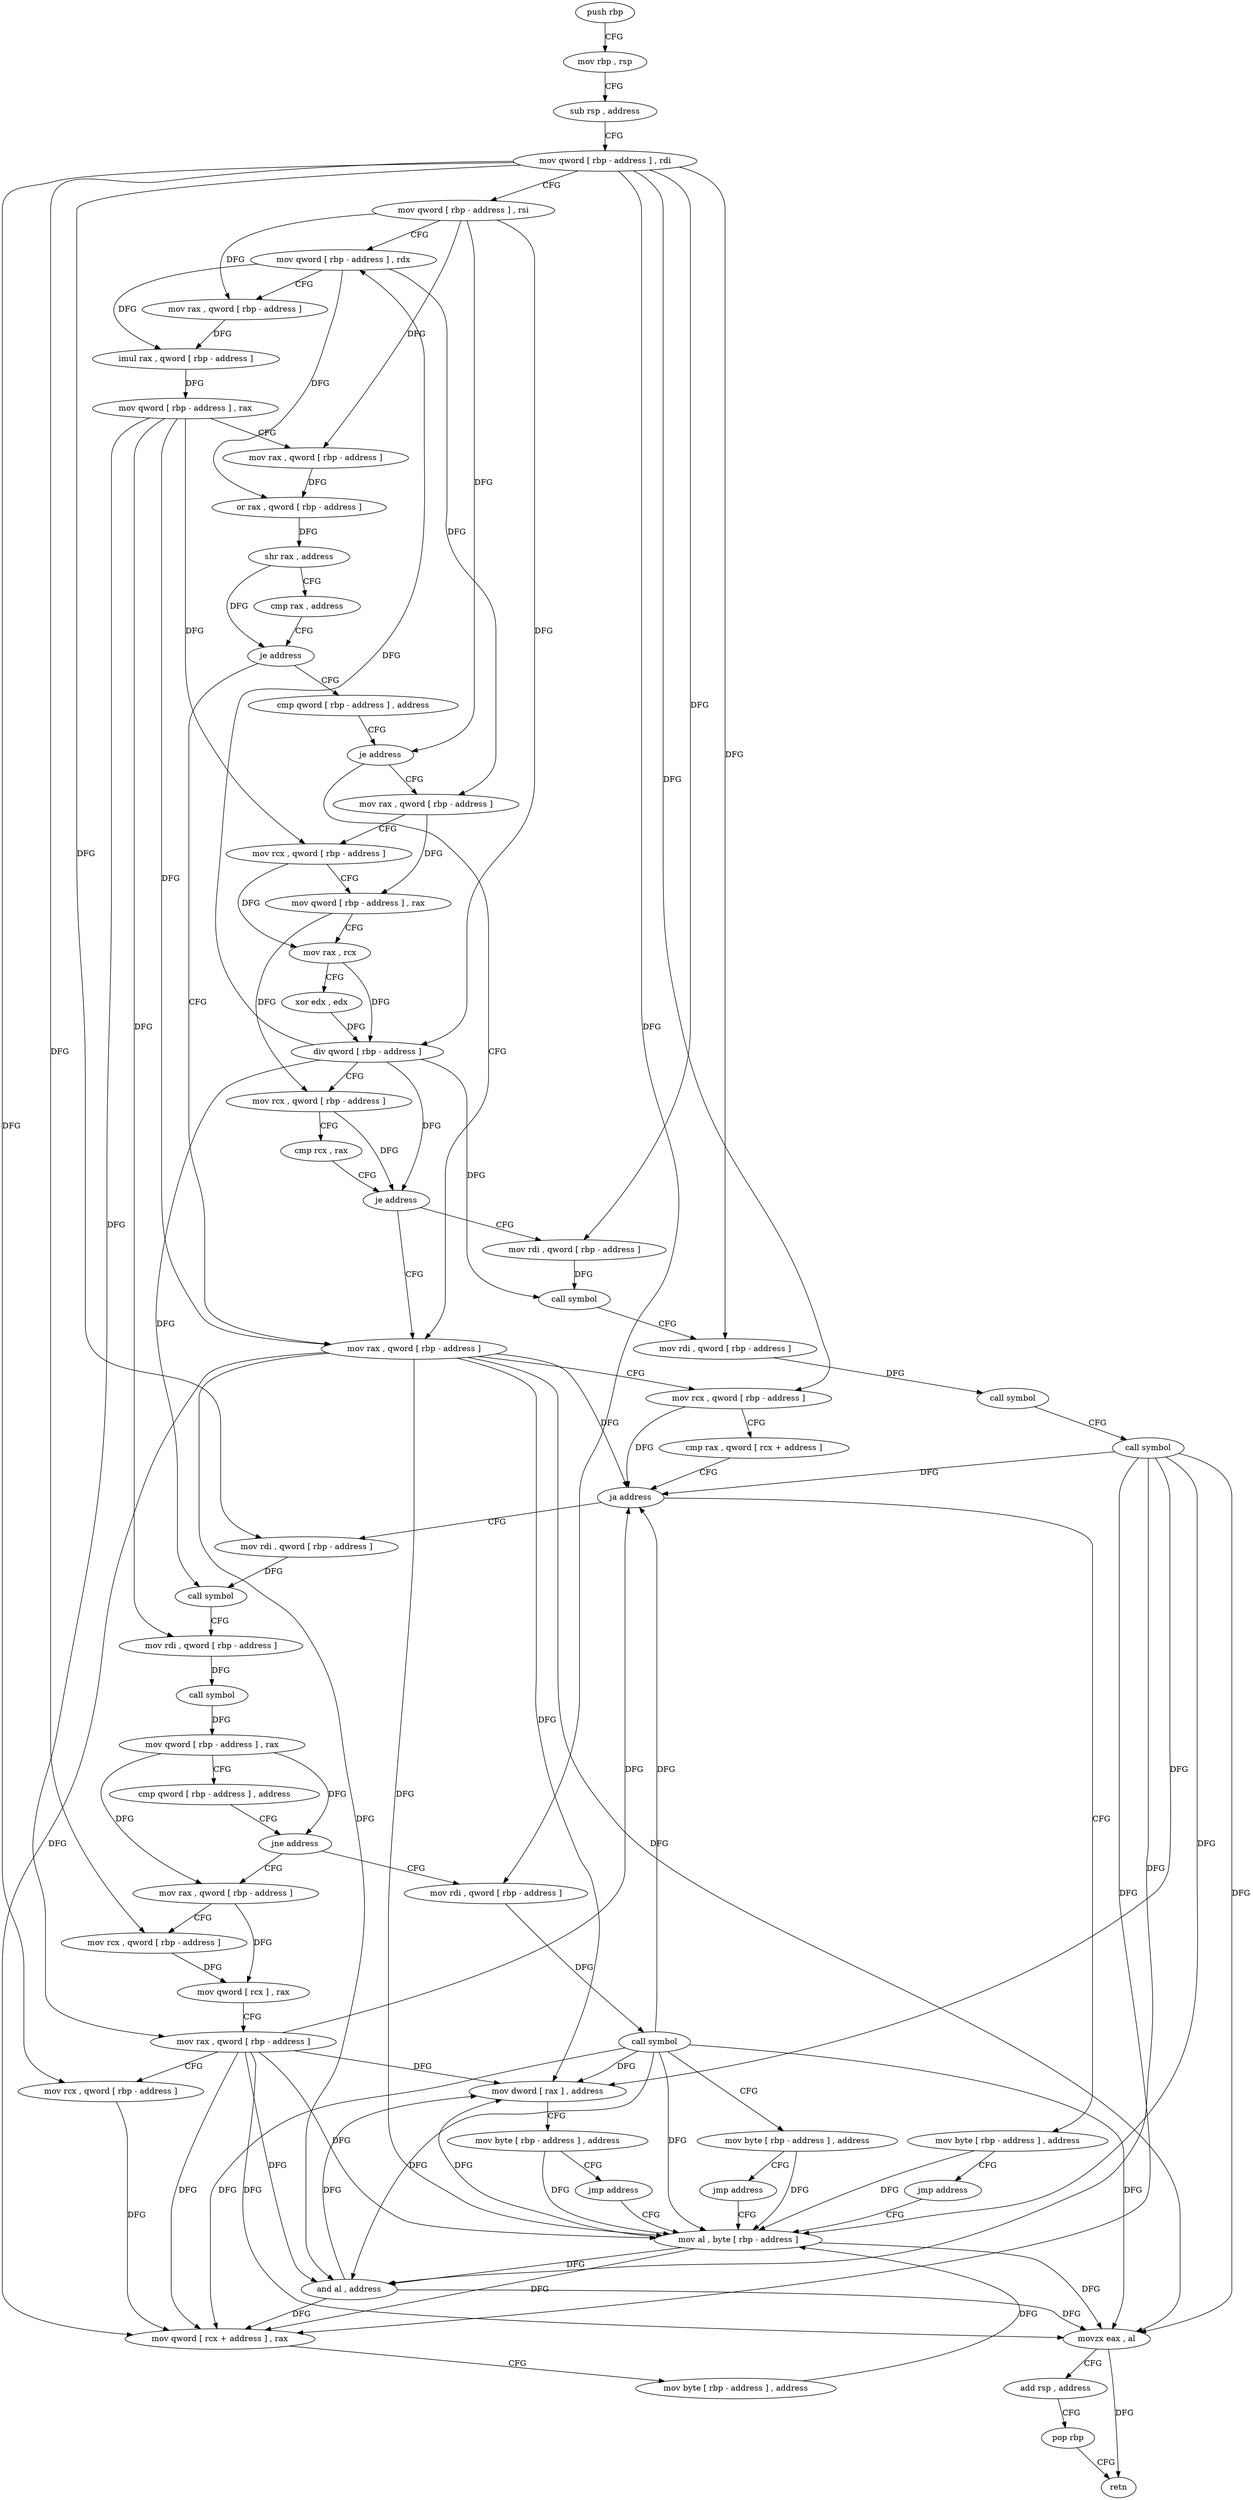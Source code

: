 digraph "func" {
"490784" [label = "push rbp" ]
"490785" [label = "mov rbp , rsp" ]
"490788" [label = "sub rsp , address" ]
"490792" [label = "mov qword [ rbp - address ] , rdi" ]
"490796" [label = "mov qword [ rbp - address ] , rsi" ]
"490800" [label = "mov qword [ rbp - address ] , rdx" ]
"490804" [label = "mov rax , qword [ rbp - address ]" ]
"490808" [label = "imul rax , qword [ rbp - address ]" ]
"490813" [label = "mov qword [ rbp - address ] , rax" ]
"490817" [label = "mov rax , qword [ rbp - address ]" ]
"490821" [label = "or rax , qword [ rbp - address ]" ]
"490825" [label = "shr rax , address" ]
"490829" [label = "cmp rax , address" ]
"490833" [label = "je address" ]
"490922" [label = "mov rax , qword [ rbp - address ]" ]
"490839" [label = "cmp qword [ rbp - address ] , address" ]
"490926" [label = "mov rcx , qword [ rbp - address ]" ]
"490930" [label = "cmp rax , qword [ rcx + address ]" ]
"490934" [label = "ja address" ]
"490949" [label = "mov rdi , qword [ rbp - address ]" ]
"490940" [label = "mov byte [ rbp - address ] , address" ]
"490844" [label = "je address" ]
"490850" [label = "mov rax , qword [ rbp - address ]" ]
"490953" [label = "call symbol" ]
"490958" [label = "mov rdi , qword [ rbp - address ]" ]
"490962" [label = "call symbol" ]
"490967" [label = "mov qword [ rbp - address ] , rax" ]
"490971" [label = "cmp qword [ rbp - address ] , address" ]
"490976" [label = "jne address" ]
"491000" [label = "mov rax , qword [ rbp - address ]" ]
"490982" [label = "mov rdi , qword [ rbp - address ]" ]
"490944" [label = "jmp address" ]
"491027" [label = "mov al , byte [ rbp - address ]" ]
"490854" [label = "mov rcx , qword [ rbp - address ]" ]
"490858" [label = "mov qword [ rbp - address ] , rax" ]
"490862" [label = "mov rax , rcx" ]
"490865" [label = "xor edx , edx" ]
"490867" [label = "div qword [ rbp - address ]" ]
"490871" [label = "mov rcx , qword [ rbp - address ]" ]
"490875" [label = "cmp rcx , rax" ]
"490878" [label = "je address" ]
"490884" [label = "mov rdi , qword [ rbp - address ]" ]
"491004" [label = "mov rcx , qword [ rbp - address ]" ]
"491008" [label = "mov qword [ rcx ] , rax" ]
"491011" [label = "mov rax , qword [ rbp - address ]" ]
"491015" [label = "mov rcx , qword [ rbp - address ]" ]
"491019" [label = "mov qword [ rcx + address ] , rax" ]
"491023" [label = "mov byte [ rbp - address ] , address" ]
"490986" [label = "call symbol" ]
"490991" [label = "mov byte [ rbp - address ] , address" ]
"490995" [label = "jmp address" ]
"491030" [label = "and al , address" ]
"491032" [label = "movzx eax , al" ]
"491035" [label = "add rsp , address" ]
"491039" [label = "pop rbp" ]
"491040" [label = "retn" ]
"490888" [label = "call symbol" ]
"490893" [label = "mov rdi , qword [ rbp - address ]" ]
"490897" [label = "call symbol" ]
"490902" [label = "call symbol" ]
"490907" [label = "mov dword [ rax ] , address" ]
"490913" [label = "mov byte [ rbp - address ] , address" ]
"490917" [label = "jmp address" ]
"490784" -> "490785" [ label = "CFG" ]
"490785" -> "490788" [ label = "CFG" ]
"490788" -> "490792" [ label = "CFG" ]
"490792" -> "490796" [ label = "CFG" ]
"490792" -> "490926" [ label = "DFG" ]
"490792" -> "490949" [ label = "DFG" ]
"490792" -> "491004" [ label = "DFG" ]
"490792" -> "491015" [ label = "DFG" ]
"490792" -> "490982" [ label = "DFG" ]
"490792" -> "490884" [ label = "DFG" ]
"490792" -> "490893" [ label = "DFG" ]
"490796" -> "490800" [ label = "CFG" ]
"490796" -> "490804" [ label = "DFG" ]
"490796" -> "490817" [ label = "DFG" ]
"490796" -> "490844" [ label = "DFG" ]
"490796" -> "490867" [ label = "DFG" ]
"490800" -> "490804" [ label = "CFG" ]
"490800" -> "490808" [ label = "DFG" ]
"490800" -> "490821" [ label = "DFG" ]
"490800" -> "490850" [ label = "DFG" ]
"490804" -> "490808" [ label = "DFG" ]
"490808" -> "490813" [ label = "DFG" ]
"490813" -> "490817" [ label = "CFG" ]
"490813" -> "490922" [ label = "DFG" ]
"490813" -> "490958" [ label = "DFG" ]
"490813" -> "490854" [ label = "DFG" ]
"490813" -> "491011" [ label = "DFG" ]
"490817" -> "490821" [ label = "DFG" ]
"490821" -> "490825" [ label = "DFG" ]
"490825" -> "490829" [ label = "CFG" ]
"490825" -> "490833" [ label = "DFG" ]
"490829" -> "490833" [ label = "CFG" ]
"490833" -> "490922" [ label = "CFG" ]
"490833" -> "490839" [ label = "CFG" ]
"490922" -> "490926" [ label = "CFG" ]
"490922" -> "490934" [ label = "DFG" ]
"490922" -> "491019" [ label = "DFG" ]
"490922" -> "491027" [ label = "DFG" ]
"490922" -> "491030" [ label = "DFG" ]
"490922" -> "491032" [ label = "DFG" ]
"490922" -> "490907" [ label = "DFG" ]
"490839" -> "490844" [ label = "CFG" ]
"490926" -> "490930" [ label = "CFG" ]
"490926" -> "490934" [ label = "DFG" ]
"490930" -> "490934" [ label = "CFG" ]
"490934" -> "490949" [ label = "CFG" ]
"490934" -> "490940" [ label = "CFG" ]
"490949" -> "490953" [ label = "DFG" ]
"490940" -> "490944" [ label = "CFG" ]
"490940" -> "491027" [ label = "DFG" ]
"490844" -> "490922" [ label = "CFG" ]
"490844" -> "490850" [ label = "CFG" ]
"490850" -> "490854" [ label = "CFG" ]
"490850" -> "490858" [ label = "DFG" ]
"490953" -> "490958" [ label = "CFG" ]
"490958" -> "490962" [ label = "DFG" ]
"490962" -> "490967" [ label = "DFG" ]
"490967" -> "490971" [ label = "CFG" ]
"490967" -> "490976" [ label = "DFG" ]
"490967" -> "491000" [ label = "DFG" ]
"490971" -> "490976" [ label = "CFG" ]
"490976" -> "491000" [ label = "CFG" ]
"490976" -> "490982" [ label = "CFG" ]
"491000" -> "491004" [ label = "CFG" ]
"491000" -> "491008" [ label = "DFG" ]
"490982" -> "490986" [ label = "DFG" ]
"490944" -> "491027" [ label = "CFG" ]
"491027" -> "491030" [ label = "DFG" ]
"491027" -> "491019" [ label = "DFG" ]
"491027" -> "491032" [ label = "DFG" ]
"491027" -> "490907" [ label = "DFG" ]
"490854" -> "490858" [ label = "CFG" ]
"490854" -> "490862" [ label = "DFG" ]
"490858" -> "490862" [ label = "CFG" ]
"490858" -> "490871" [ label = "DFG" ]
"490862" -> "490865" [ label = "CFG" ]
"490862" -> "490867" [ label = "DFG" ]
"490865" -> "490867" [ label = "DFG" ]
"490867" -> "490871" [ label = "CFG" ]
"490867" -> "490800" [ label = "DFG" ]
"490867" -> "490953" [ label = "DFG" ]
"490867" -> "490878" [ label = "DFG" ]
"490867" -> "490888" [ label = "DFG" ]
"490871" -> "490875" [ label = "CFG" ]
"490871" -> "490878" [ label = "DFG" ]
"490875" -> "490878" [ label = "CFG" ]
"490878" -> "490922" [ label = "CFG" ]
"490878" -> "490884" [ label = "CFG" ]
"490884" -> "490888" [ label = "DFG" ]
"491004" -> "491008" [ label = "DFG" ]
"491008" -> "491011" [ label = "CFG" ]
"491011" -> "491015" [ label = "CFG" ]
"491011" -> "490934" [ label = "DFG" ]
"491011" -> "491019" [ label = "DFG" ]
"491011" -> "491027" [ label = "DFG" ]
"491011" -> "491030" [ label = "DFG" ]
"491011" -> "491032" [ label = "DFG" ]
"491011" -> "490907" [ label = "DFG" ]
"491015" -> "491019" [ label = "DFG" ]
"491019" -> "491023" [ label = "CFG" ]
"491023" -> "491027" [ label = "DFG" ]
"490986" -> "490991" [ label = "CFG" ]
"490986" -> "491019" [ label = "DFG" ]
"490986" -> "490934" [ label = "DFG" ]
"490986" -> "491027" [ label = "DFG" ]
"490986" -> "491030" [ label = "DFG" ]
"490986" -> "491032" [ label = "DFG" ]
"490986" -> "490907" [ label = "DFG" ]
"490991" -> "490995" [ label = "CFG" ]
"490991" -> "491027" [ label = "DFG" ]
"490995" -> "491027" [ label = "CFG" ]
"491030" -> "491032" [ label = "DFG" ]
"491030" -> "491019" [ label = "DFG" ]
"491030" -> "490907" [ label = "DFG" ]
"491032" -> "491035" [ label = "CFG" ]
"491032" -> "491040" [ label = "DFG" ]
"491035" -> "491039" [ label = "CFG" ]
"491039" -> "491040" [ label = "CFG" ]
"490888" -> "490893" [ label = "CFG" ]
"490893" -> "490897" [ label = "DFG" ]
"490897" -> "490902" [ label = "CFG" ]
"490902" -> "490907" [ label = "DFG" ]
"490902" -> "491019" [ label = "DFG" ]
"490902" -> "491030" [ label = "DFG" ]
"490902" -> "491032" [ label = "DFG" ]
"490902" -> "490934" [ label = "DFG" ]
"490902" -> "491027" [ label = "DFG" ]
"490907" -> "490913" [ label = "CFG" ]
"490913" -> "490917" [ label = "CFG" ]
"490913" -> "491027" [ label = "DFG" ]
"490917" -> "491027" [ label = "CFG" ]
}
